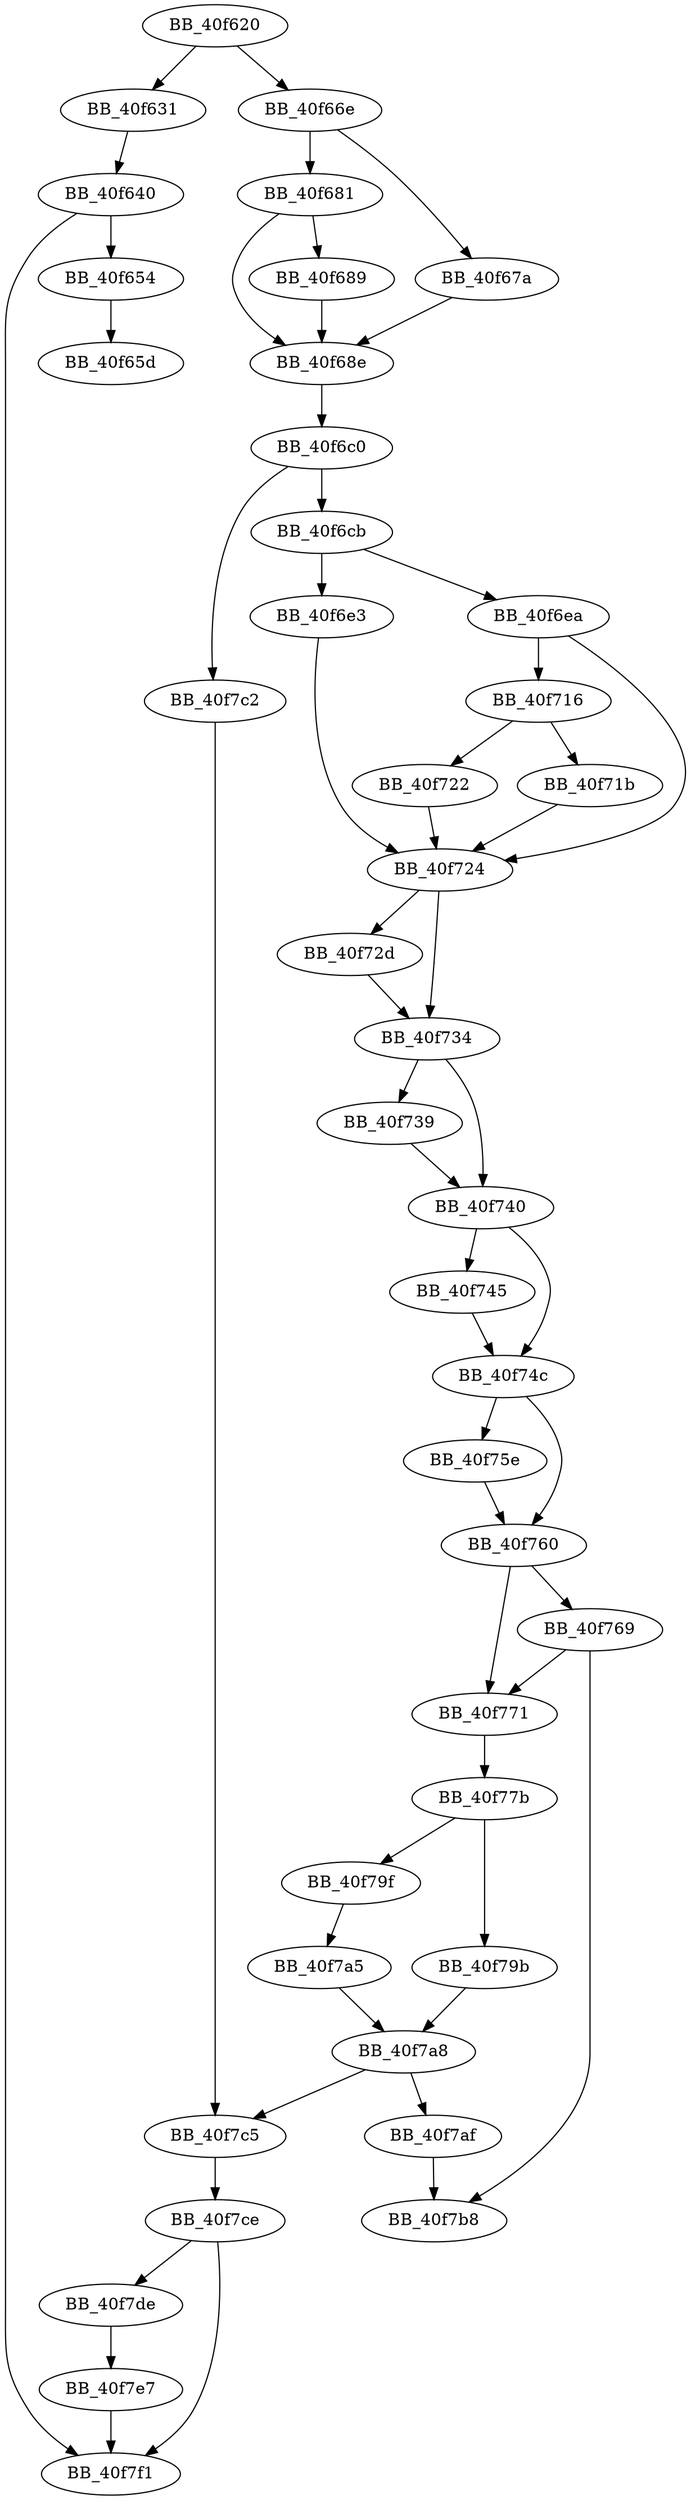 DiGraph sub_40F620{
BB_40f620->BB_40f631
BB_40f620->BB_40f66e
BB_40f631->BB_40f640
BB_40f640->BB_40f654
BB_40f640->BB_40f7f1
BB_40f654->BB_40f65d
BB_40f66e->BB_40f67a
BB_40f66e->BB_40f681
BB_40f67a->BB_40f68e
BB_40f681->BB_40f689
BB_40f681->BB_40f68e
BB_40f689->BB_40f68e
BB_40f68e->BB_40f6c0
BB_40f6c0->BB_40f6cb
BB_40f6c0->BB_40f7c2
BB_40f6cb->BB_40f6e3
BB_40f6cb->BB_40f6ea
BB_40f6e3->BB_40f724
BB_40f6ea->BB_40f716
BB_40f6ea->BB_40f724
BB_40f716->BB_40f71b
BB_40f716->BB_40f722
BB_40f71b->BB_40f724
BB_40f722->BB_40f724
BB_40f724->BB_40f72d
BB_40f724->BB_40f734
BB_40f72d->BB_40f734
BB_40f734->BB_40f739
BB_40f734->BB_40f740
BB_40f739->BB_40f740
BB_40f740->BB_40f745
BB_40f740->BB_40f74c
BB_40f745->BB_40f74c
BB_40f74c->BB_40f75e
BB_40f74c->BB_40f760
BB_40f75e->BB_40f760
BB_40f760->BB_40f769
BB_40f760->BB_40f771
BB_40f769->BB_40f771
BB_40f769->BB_40f7b8
BB_40f771->BB_40f77b
BB_40f77b->BB_40f79b
BB_40f77b->BB_40f79f
BB_40f79b->BB_40f7a8
BB_40f79f->BB_40f7a5
BB_40f7a5->BB_40f7a8
BB_40f7a8->BB_40f7af
BB_40f7a8->BB_40f7c5
BB_40f7af->BB_40f7b8
BB_40f7c2->BB_40f7c5
BB_40f7c5->BB_40f7ce
BB_40f7ce->BB_40f7de
BB_40f7ce->BB_40f7f1
BB_40f7de->BB_40f7e7
BB_40f7e7->BB_40f7f1
}
